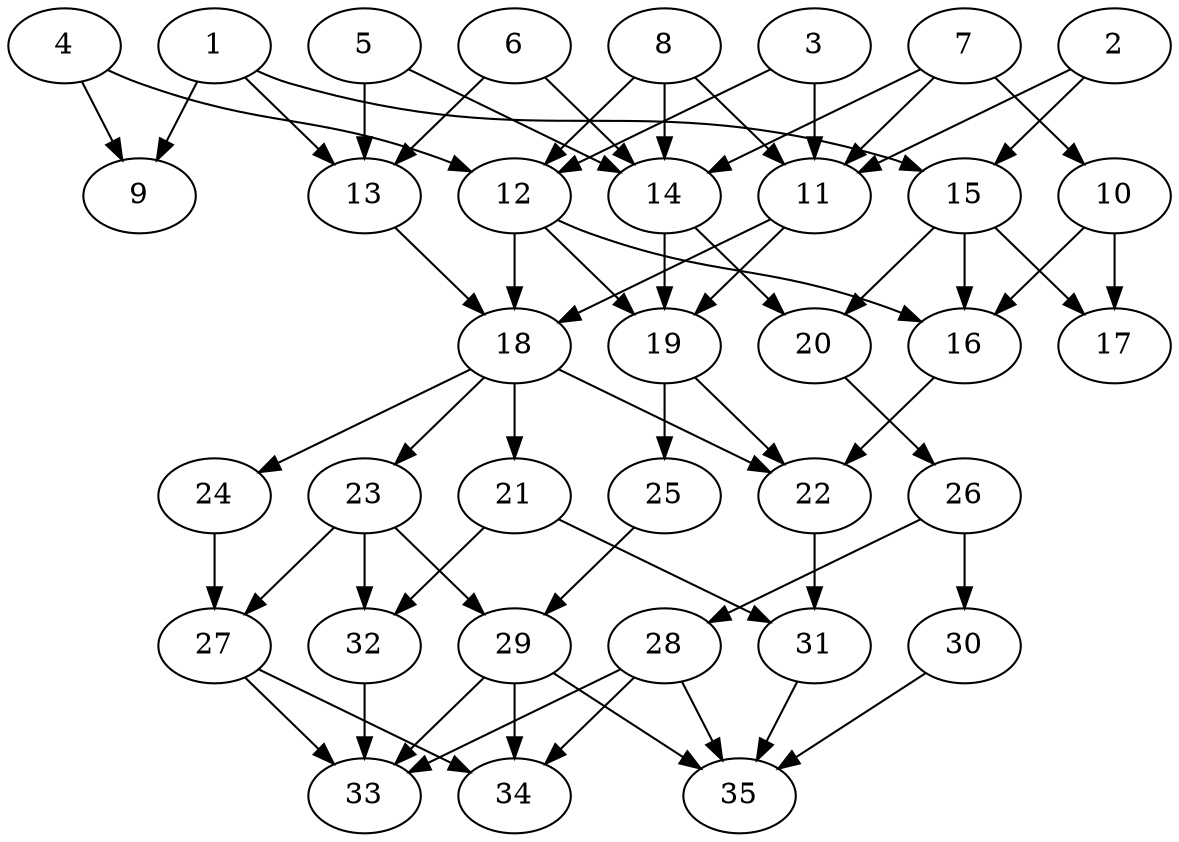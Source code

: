 // DAG (tier=2-normal, mode=data, n=35, ccr=0.421, fat=0.514, density=0.566, regular=0.552, jump=0.148, mindata=2097152, maxdata=16777216)
// DAG automatically generated by daggen at Sun Aug 24 16:33:34 2025
// /home/ermia/Project/Environments/daggen/bin/daggen --dot --ccr 0.421 --fat 0.514 --regular 0.552 --density 0.566 --jump 0.148 --mindata 2097152 --maxdata 16777216 -n 35 
digraph G {
  1 [size="726646139374302208", alpha="0.06", expect_size="363323069687151104"]
  1 -> 9 [size ="646959010414592"]
  1 -> 13 [size ="646959010414592"]
  1 -> 15 [size ="646959010414592"]
  2 [size="55856515513411698688", alpha="0.06", expect_size="27928257756705849344"]
  2 -> 11 [size ="116897676787712"]
  2 -> 15 [size ="116897676787712"]
  3 [size="70434354030431961088", alpha="0.18", expect_size="35217177015215980544"]
  3 -> 11 [size ="136441455706112"]
  3 -> 12 [size ="136441455706112"]
  4 [size="84580930184588384", alpha="0.14", expect_size="42290465092294192"]
  4 -> 9 [size ="35218740215808"]
  4 -> 12 [size ="35218740215808"]
  5 [size="52586766577263952", alpha="0.15", expect_size="26293383288631976"]
  5 -> 13 [size ="861832969453568"]
  5 -> 14 [size ="861832969453568"]
  6 [size="1073033123540524288", alpha="0.16", expect_size="536516561770262144"]
  6 -> 13 [size ="1206953128755200"]
  6 -> 14 [size ="1206953128755200"]
  7 [size="20612840927966396", alpha="0.06", expect_size="10306420463983198"]
  7 -> 10 [size ="1703172645060608"]
  7 -> 11 [size ="1703172645060608"]
  7 -> 14 [size ="1703172645060608"]
  8 [size="14297192926167986", alpha="0.01", expect_size="7148596463083993"]
  8 -> 11 [size ="947351749394432"]
  8 -> 12 [size ="947351749394432"]
  8 -> 14 [size ="947351749394432"]
  9 [size="1541171955728553472", alpha="0.11", expect_size="770585977864276736"]
  10 [size="59743795310862184", alpha="0.17", expect_size="29871897655431092"]
  10 -> 16 [size ="1312817990860800"]
  10 -> 17 [size ="1312817990860800"]
  11 [size="44206853564135374848", alpha="0.02", expect_size="22103426782067687424"]
  11 -> 18 [size ="100019126403072"]
  11 -> 19 [size ="100019126403072"]
  12 [size="20900501642018816000", alpha="0.12", expect_size="10450250821009408000"]
  12 -> 16 [size ="60700806348800"]
  12 -> 18 [size ="60700806348800"]
  12 -> 19 [size ="60700806348800"]
  13 [size="1040272853661908992000", alpha="0.05", expect_size="520136426830954496000"]
  13 -> 18 [size ="821337207603200"]
  14 [size="4357763079056312500224", alpha="0.16", expect_size="2178881539528156250112"]
  14 -> 19 [size ="2134350451703808"]
  14 -> 20 [size ="2134350451703808"]
  15 [size="1800626823194138880", alpha="0.04", expect_size="900313411597069440"]
  15 -> 16 [size ="893406884659200"]
  15 -> 17 [size ="893406884659200"]
  15 -> 20 [size ="893406884659200"]
  16 [size="2289479403193199755264", alpha="0.03", expect_size="1144739701596599877632"]
  16 -> 22 [size ="1389678955593728"]
  17 [size="2874335919786164224000", alpha="0.11", expect_size="1437167959893082112000"]
  18 [size="213315518478680064000", alpha="0.07", expect_size="106657759239340032000"]
  18 -> 21 [size ="285608824012800"]
  18 -> 22 [size ="285608824012800"]
  18 -> 23 [size ="285608824012800"]
  18 -> 24 [size ="285608824012800"]
  19 [size="2036838328247554932736", alpha="0.15", expect_size="1018419164123777466368"]
  19 -> 22 [size ="1285467278409728"]
  19 -> 25 [size ="1285467278409728"]
  20 [size="2667722828698527727616", alpha="0.07", expect_size="1333861414349263863808"]
  20 -> 26 [size ="1538805714649088"]
  21 [size="83529920388036320", alpha="0.20", expect_size="41764960194018160"]
  21 -> 31 [size ="40342904635392"]
  21 -> 32 [size ="40342904635392"]
  22 [size="10766303059860612", alpha="0.16", expect_size="5383151529930306"]
  22 -> 31 [size ="248888397135872"]
  23 [size="16639912947501598", alpha="0.00", expect_size="8319956473750799"]
  23 -> 27 [size ="276962610249728"]
  23 -> 29 [size ="276962610249728"]
  23 -> 32 [size ="276962610249728"]
  24 [size="2598021573378048000000", alpha="0.12", expect_size="1299010786689024000000"]
  24 -> 27 [size ="1511884062720000"]
  25 [size="4483729879504408064", alpha="0.02", expect_size="2241864939752204032"]
  25 -> 29 [size ="1624262888652800"]
  26 [size="25013220711636700", alpha="0.03", expect_size="12506610355818350"]
  26 -> 28 [size ="602374833963008"]
  26 -> 30 [size ="602374833963008"]
  27 [size="2650623353454329856000", alpha="0.12", expect_size="1325311676727164928000"]
  27 -> 33 [size ="1532223081676800"]
  27 -> 34 [size ="1532223081676800"]
  28 [size="78758519180407865344", alpha="0.03", expect_size="39379259590203932672"]
  28 -> 33 [size ="146990188986368"]
  28 -> 34 [size ="146990188986368"]
  28 -> 35 [size ="146990188986368"]
  29 [size="2265639830837438", alpha="0.06", expect_size="1132819915418719"]
  29 -> 33 [size ="59086972387328"]
  29 -> 34 [size ="59086972387328"]
  29 -> 35 [size ="59086972387328"]
  30 [size="457375074172550784", alpha="0.09", expect_size="228687537086275392"]
  30 -> 35 [size ="170322598821888"]
  31 [size="3289037930742423748608", alpha="0.13", expect_size="1644518965371211874304"]
  31 -> 35 [size ="1769304471109632"]
  32 [size="713136031335270016", alpha="0.03", expect_size="356568015667635008"]
  32 -> 33 [size ="363969697021952"]
  33 [size="1192772515710254336", alpha="0.19", expect_size="596386257855127168"]
  34 [size="137605344832210032", alpha="0.17", expect_size="68802672416105016"]
  35 [size="11727876980384296", alpha="0.15", expect_size="5863938490192148"]
}